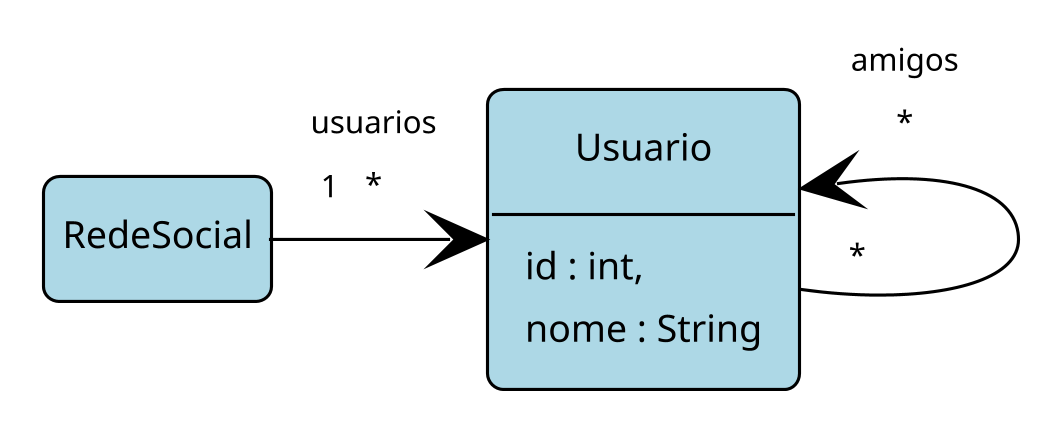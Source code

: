 // option-D on VSCode
// https://plantuml.com/class-diagram
//	

@startuml
skinparam dpi 600
skinparam defaultFontName SF Compact Rounded
skinparam DefaultFontSize 6
skinparam class {
	ArrowColor Black
    ArrowThickness .5
    ArrowFontSize 5
    BorderColor Black
	BackgroundColor LightBlue
}
skinparam classBorderThickness .5
hide circle
skinparam shadowing false
hide empty members


class RedeSocial
class Usuario 
{
    id : int,
    nome : String
}
RedeSocial "1" -> "usuarios\n*" Usuario
Usuario "*" -up-> "amigos\n*" Usuario
@enduml
